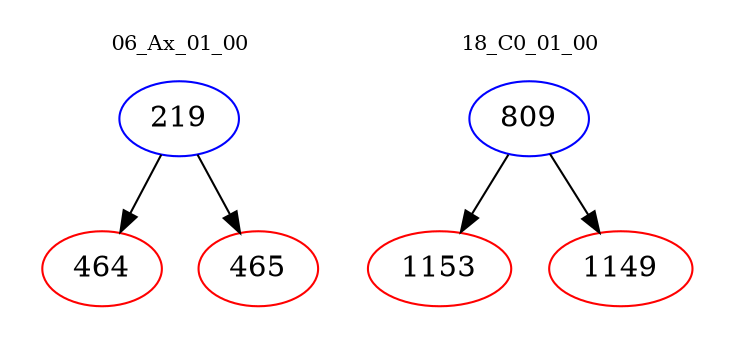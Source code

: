 digraph{
subgraph cluster_0 {
color = white
label = "06_Ax_01_00";
fontsize=10;
T0_219 [label="219", color="blue"]
T0_219 -> T0_464 [color="black"]
T0_464 [label="464", color="red"]
T0_219 -> T0_465 [color="black"]
T0_465 [label="465", color="red"]
}
subgraph cluster_1 {
color = white
label = "18_C0_01_00";
fontsize=10;
T1_809 [label="809", color="blue"]
T1_809 -> T1_1153 [color="black"]
T1_1153 [label="1153", color="red"]
T1_809 -> T1_1149 [color="black"]
T1_1149 [label="1149", color="red"]
}
}
